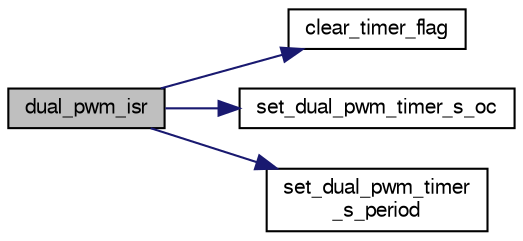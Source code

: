 digraph "dual_pwm_isr"
{
  edge [fontname="FreeSans",fontsize="10",labelfontname="FreeSans",labelfontsize="10"];
  node [fontname="FreeSans",fontsize="10",shape=record];
  rankdir="LR";
  Node1 [label="dual_pwm_isr",height=0.2,width=0.4,color="black", fillcolor="grey75", style="filled", fontcolor="black"];
  Node1 -> Node2 [color="midnightblue",fontsize="10",style="solid",fontname="FreeSans"];
  Node2 [label="clear_timer_flag",height=0.2,width=0.4,color="black", fillcolor="white", style="filled",URL="$stm32_2modules_2actuators_2actuators__dualpwm__arch_8c.html#acd2f86fcb3553dedcde8e395b93b05e0",tooltip="Interuption called at the end of the timer. "];
  Node1 -> Node3 [color="midnightblue",fontsize="10",style="solid",fontname="FreeSans"];
  Node3 [label="set_dual_pwm_timer_s_oc",height=0.2,width=0.4,color="black", fillcolor="white", style="filled",URL="$stm32_2modules_2actuators_2actuators__dualpwm__arch_8c.html#a2020e14708a65e7b0191865678610bf6"];
  Node1 -> Node4 [color="midnightblue",fontsize="10",style="solid",fontname="FreeSans"];
  Node4 [label="set_dual_pwm_timer\l_s_period",height=0.2,width=0.4,color="black", fillcolor="white", style="filled",URL="$stm32_2modules_2actuators_2actuators__dualpwm__arch_8c.html#a3e22a148416d35c90344f04bb574e07a"];
}
